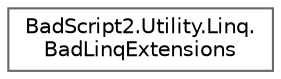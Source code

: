 digraph "Graphical Class Hierarchy"
{
 // LATEX_PDF_SIZE
  bgcolor="transparent";
  edge [fontname=Helvetica,fontsize=10,labelfontname=Helvetica,labelfontsize=10];
  node [fontname=Helvetica,fontsize=10,shape=box,height=0.2,width=0.4];
  rankdir="LR";
  Node0 [id="Node000000",label="BadScript2.Utility.Linq.\lBadLinqExtensions",height=0.2,width=0.4,color="grey40", fillcolor="white", style="filled",URL="$class_bad_script2_1_1_utility_1_1_linq_1_1_bad_linq_extensions.html",tooltip=" "];
}
